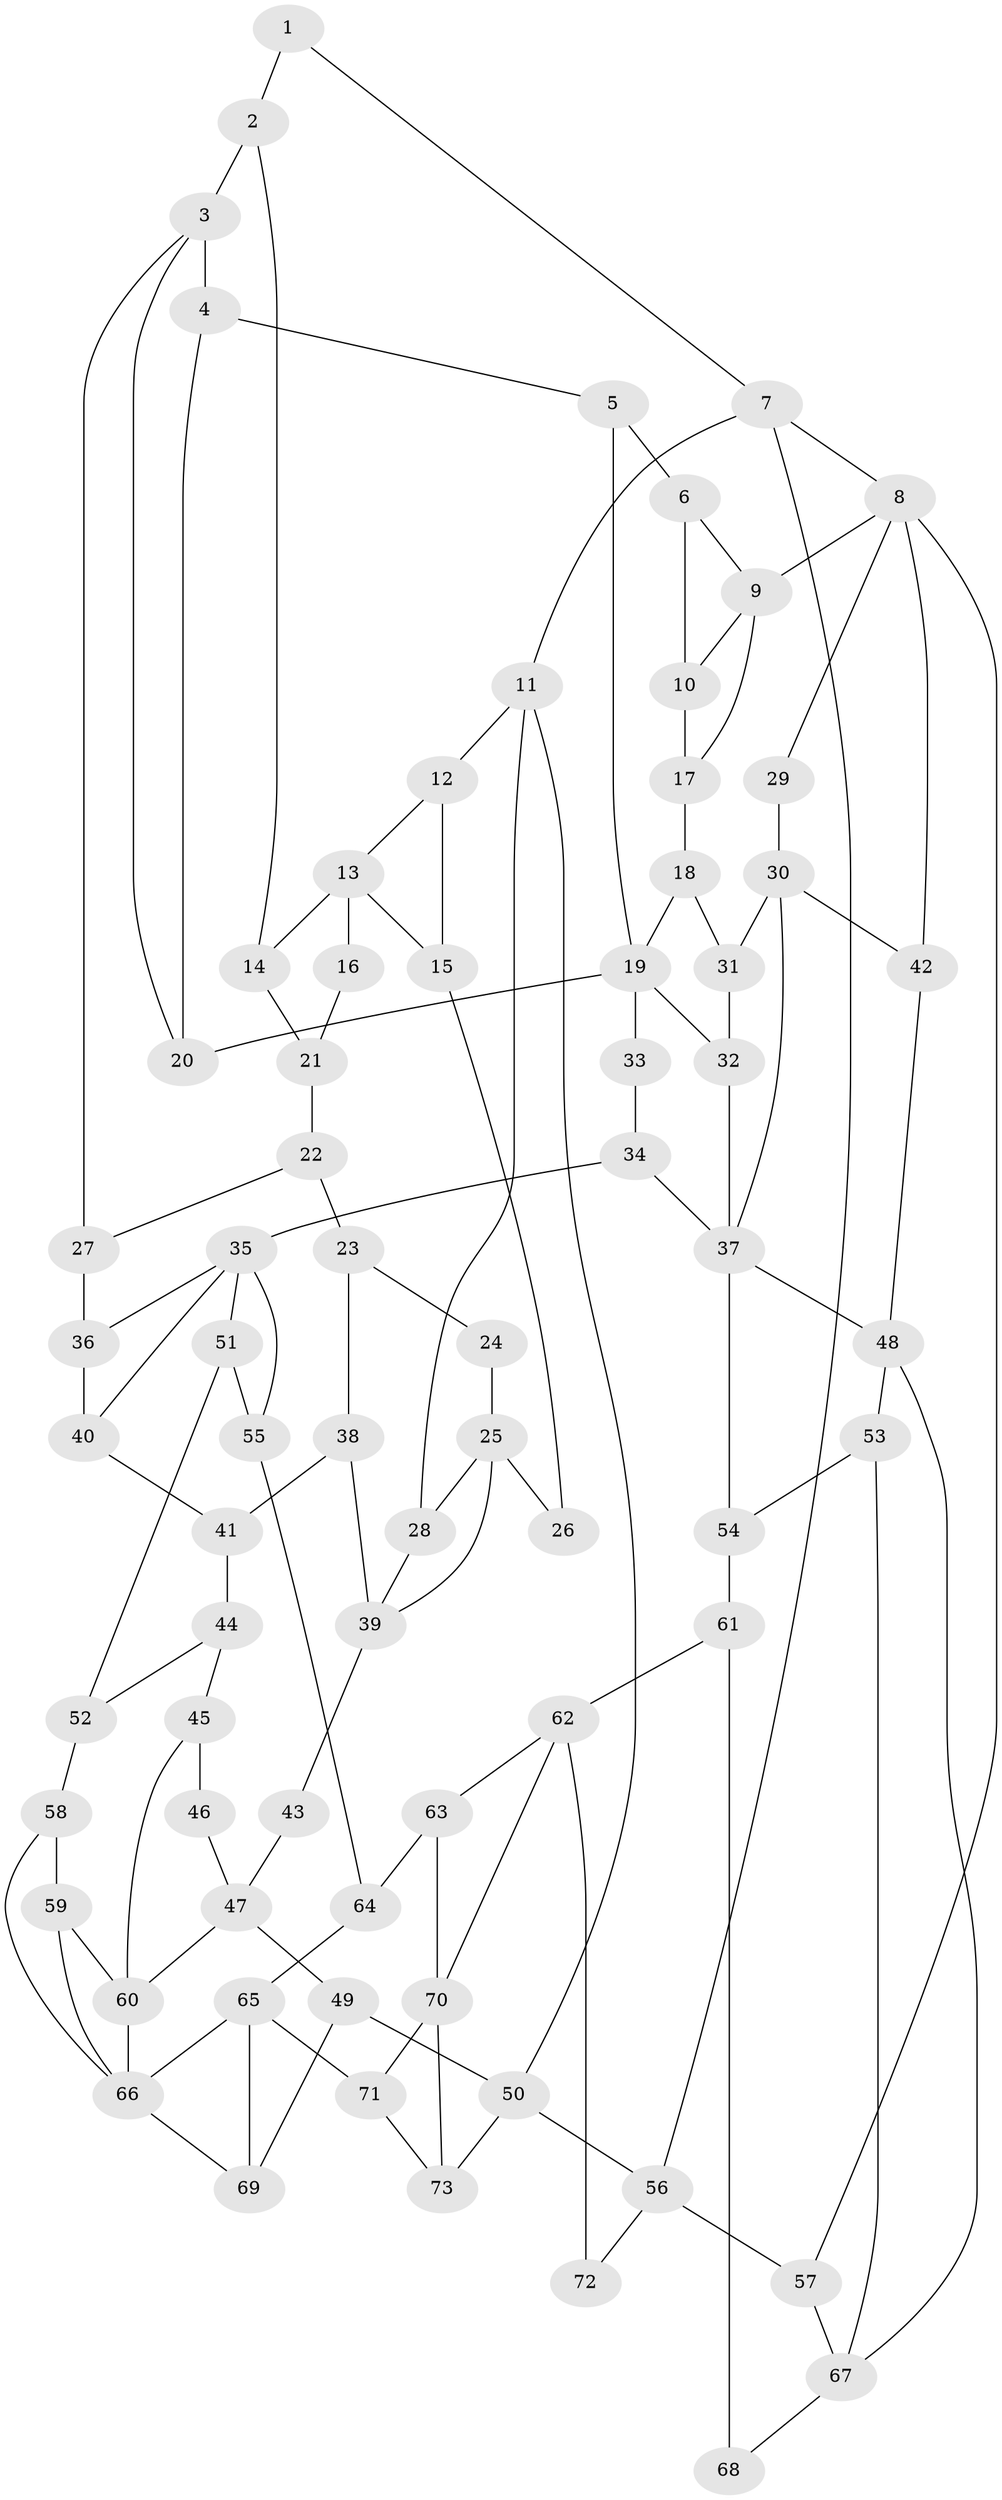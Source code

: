 // original degree distribution, {4: 0.2534246575342466, 5: 0.4726027397260274, 3: 0.02054794520547945, 6: 0.2534246575342466}
// Generated by graph-tools (version 1.1) at 2025/38/03/09/25 02:38:48]
// undirected, 73 vertices, 118 edges
graph export_dot {
graph [start="1"]
  node [color=gray90,style=filled];
  1;
  2;
  3;
  4;
  5;
  6;
  7;
  8;
  9;
  10;
  11;
  12;
  13;
  14;
  15;
  16;
  17;
  18;
  19;
  20;
  21;
  22;
  23;
  24;
  25;
  26;
  27;
  28;
  29;
  30;
  31;
  32;
  33;
  34;
  35;
  36;
  37;
  38;
  39;
  40;
  41;
  42;
  43;
  44;
  45;
  46;
  47;
  48;
  49;
  50;
  51;
  52;
  53;
  54;
  55;
  56;
  57;
  58;
  59;
  60;
  61;
  62;
  63;
  64;
  65;
  66;
  67;
  68;
  69;
  70;
  71;
  72;
  73;
  1 -- 2 [weight=1.0];
  1 -- 7 [weight=1.0];
  2 -- 3 [weight=2.0];
  2 -- 14 [weight=1.0];
  3 -- 4 [weight=1.0];
  3 -- 20 [weight=1.0];
  3 -- 27 [weight=1.0];
  4 -- 5 [weight=1.0];
  4 -- 20 [weight=1.0];
  5 -- 6 [weight=1.0];
  5 -- 19 [weight=1.0];
  6 -- 9 [weight=1.0];
  6 -- 10 [weight=2.0];
  7 -- 8 [weight=1.0];
  7 -- 11 [weight=1.0];
  7 -- 56 [weight=1.0];
  8 -- 9 [weight=2.0];
  8 -- 29 [weight=1.0];
  8 -- 42 [weight=1.0];
  8 -- 57 [weight=1.0];
  9 -- 10 [weight=1.0];
  9 -- 17 [weight=1.0];
  10 -- 17 [weight=1.0];
  11 -- 12 [weight=1.0];
  11 -- 28 [weight=1.0];
  11 -- 50 [weight=1.0];
  12 -- 13 [weight=1.0];
  12 -- 15 [weight=1.0];
  13 -- 14 [weight=1.0];
  13 -- 15 [weight=1.0];
  13 -- 16 [weight=2.0];
  14 -- 21 [weight=1.0];
  15 -- 26 [weight=1.0];
  16 -- 21 [weight=1.0];
  17 -- 18 [weight=2.0];
  18 -- 19 [weight=1.0];
  18 -- 31 [weight=2.0];
  19 -- 20 [weight=1.0];
  19 -- 32 [weight=1.0];
  19 -- 33 [weight=2.0];
  21 -- 22 [weight=1.0];
  22 -- 23 [weight=1.0];
  22 -- 27 [weight=1.0];
  23 -- 24 [weight=1.0];
  23 -- 38 [weight=1.0];
  24 -- 25 [weight=2.0];
  25 -- 26 [weight=2.0];
  25 -- 28 [weight=1.0];
  25 -- 39 [weight=1.0];
  27 -- 36 [weight=1.0];
  28 -- 39 [weight=1.0];
  29 -- 30 [weight=2.0];
  30 -- 31 [weight=2.0];
  30 -- 37 [weight=1.0];
  30 -- 42 [weight=1.0];
  31 -- 32 [weight=2.0];
  32 -- 37 [weight=1.0];
  33 -- 34 [weight=1.0];
  34 -- 35 [weight=2.0];
  34 -- 37 [weight=2.0];
  35 -- 36 [weight=1.0];
  35 -- 40 [weight=1.0];
  35 -- 51 [weight=1.0];
  35 -- 55 [weight=1.0];
  36 -- 40 [weight=1.0];
  37 -- 48 [weight=1.0];
  37 -- 54 [weight=1.0];
  38 -- 39 [weight=1.0];
  38 -- 41 [weight=1.0];
  39 -- 43 [weight=2.0];
  40 -- 41 [weight=1.0];
  41 -- 44 [weight=1.0];
  42 -- 48 [weight=1.0];
  43 -- 47 [weight=2.0];
  44 -- 45 [weight=1.0];
  44 -- 52 [weight=1.0];
  45 -- 46 [weight=1.0];
  45 -- 60 [weight=1.0];
  46 -- 47 [weight=2.0];
  47 -- 49 [weight=1.0];
  47 -- 60 [weight=1.0];
  48 -- 53 [weight=1.0];
  48 -- 67 [weight=1.0];
  49 -- 50 [weight=1.0];
  49 -- 69 [weight=1.0];
  50 -- 56 [weight=1.0];
  50 -- 73 [weight=1.0];
  51 -- 52 [weight=1.0];
  51 -- 55 [weight=1.0];
  52 -- 58 [weight=2.0];
  53 -- 54 [weight=1.0];
  53 -- 67 [weight=2.0];
  54 -- 61 [weight=1.0];
  55 -- 64 [weight=1.0];
  56 -- 57 [weight=1.0];
  56 -- 72 [weight=1.0];
  57 -- 67 [weight=1.0];
  58 -- 59 [weight=3.0];
  58 -- 66 [weight=1.0];
  59 -- 60 [weight=2.0];
  59 -- 66 [weight=1.0];
  60 -- 66 [weight=1.0];
  61 -- 62 [weight=2.0];
  61 -- 68 [weight=3.0];
  62 -- 63 [weight=1.0];
  62 -- 70 [weight=1.0];
  62 -- 72 [weight=2.0];
  63 -- 64 [weight=1.0];
  63 -- 70 [weight=1.0];
  64 -- 65 [weight=1.0];
  65 -- 66 [weight=1.0];
  65 -- 69 [weight=1.0];
  65 -- 71 [weight=2.0];
  66 -- 69 [weight=1.0];
  67 -- 68 [weight=2.0];
  70 -- 71 [weight=3.0];
  70 -- 73 [weight=1.0];
  71 -- 73 [weight=1.0];
}
